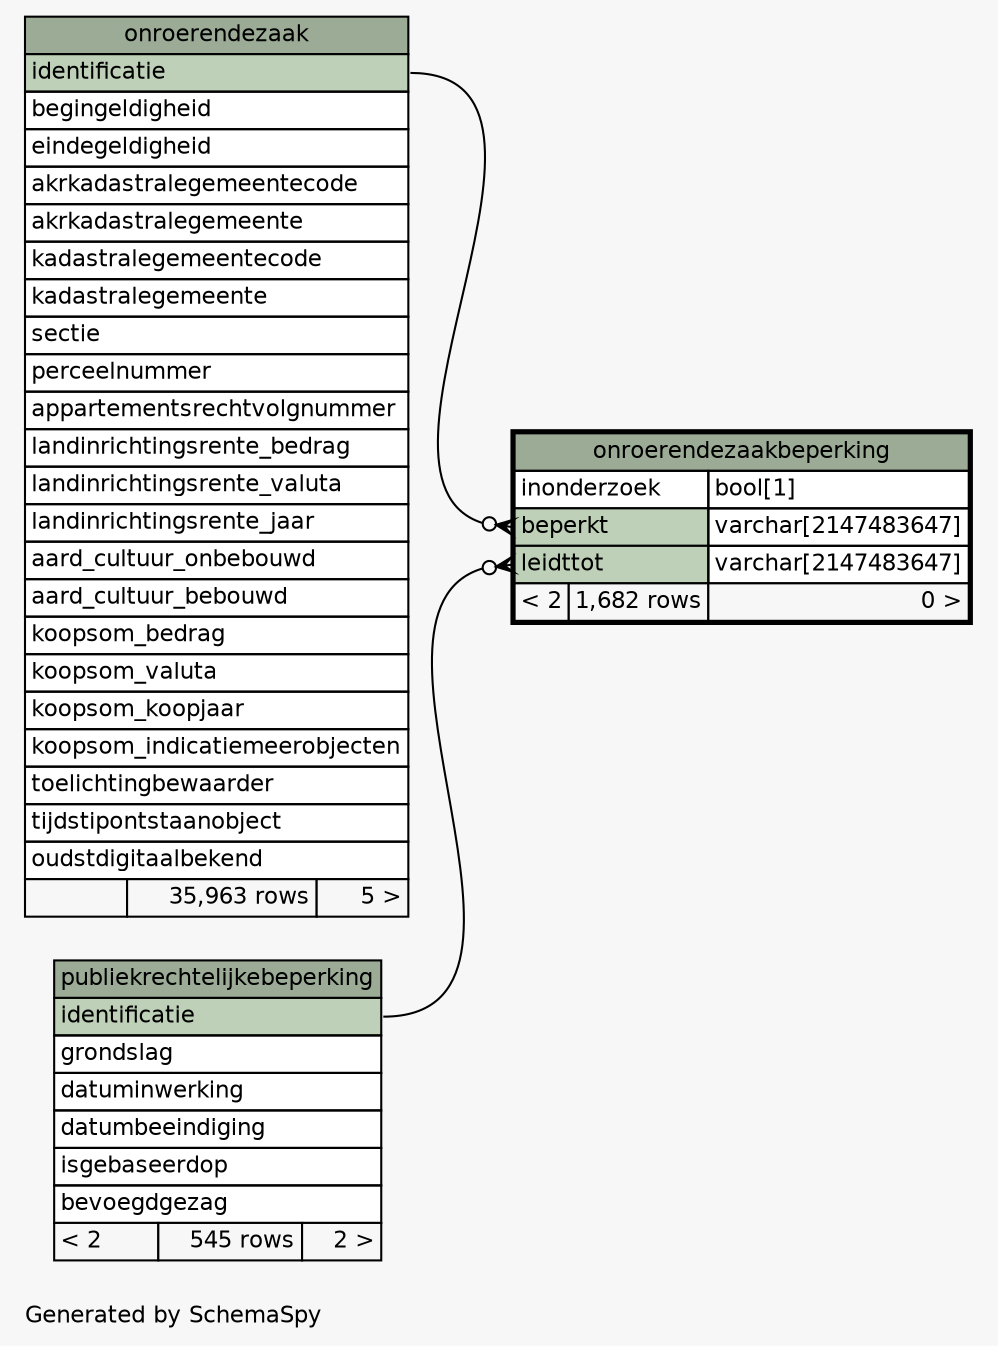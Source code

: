 // dot 2.43.0 on Linux 5.15.0-58-generic
// SchemaSpy rev Unknown
digraph "oneDegreeRelationshipsDiagram" {
  graph [
    rankdir="RL"
    bgcolor="#f7f7f7"
    label="\nGenerated by SchemaSpy"
    labeljust="l"
    nodesep="0.18"
    ranksep="0.46"
    fontname="Helvetica"
    fontsize="11"
  ];
  node [
    fontname="Helvetica"
    fontsize="11"
    shape="plaintext"
  ];
  edge [
    arrowsize="0.8"
  ];
  "onroerendezaakbeperking":"beperkt":w -> "onroerendezaak":"identificatie":e [arrowhead=none dir=back arrowtail=crowodot];
  "onroerendezaakbeperking":"leidttot":w -> "publiekrechtelijkebeperking":"identificatie":e [arrowhead=none dir=back arrowtail=crowodot];
  "onroerendezaak" [
    label=<
    <TABLE BORDER="0" CELLBORDER="1" CELLSPACING="0" BGCOLOR="#ffffff">
      <TR><TD COLSPAN="3" BGCOLOR="#9bab96" ALIGN="CENTER">onroerendezaak</TD></TR>
      <TR><TD PORT="identificatie" COLSPAN="3" BGCOLOR="#bed1b8" ALIGN="LEFT">identificatie</TD></TR>
      <TR><TD PORT="begingeldigheid" COLSPAN="3" ALIGN="LEFT">begingeldigheid</TD></TR>
      <TR><TD PORT="eindegeldigheid" COLSPAN="3" ALIGN="LEFT">eindegeldigheid</TD></TR>
      <TR><TD PORT="akrkadastralegemeentecode" COLSPAN="3" ALIGN="LEFT">akrkadastralegemeentecode</TD></TR>
      <TR><TD PORT="akrkadastralegemeente" COLSPAN="3" ALIGN="LEFT">akrkadastralegemeente</TD></TR>
      <TR><TD PORT="kadastralegemeentecode" COLSPAN="3" ALIGN="LEFT">kadastralegemeentecode</TD></TR>
      <TR><TD PORT="kadastralegemeente" COLSPAN="3" ALIGN="LEFT">kadastralegemeente</TD></TR>
      <TR><TD PORT="sectie" COLSPAN="3" ALIGN="LEFT">sectie</TD></TR>
      <TR><TD PORT="perceelnummer" COLSPAN="3" ALIGN="LEFT">perceelnummer</TD></TR>
      <TR><TD PORT="appartementsrechtvolgnummer" COLSPAN="3" ALIGN="LEFT">appartementsrechtvolgnummer</TD></TR>
      <TR><TD PORT="landinrichtingsrente_bedrag" COLSPAN="3" ALIGN="LEFT">landinrichtingsrente_bedrag</TD></TR>
      <TR><TD PORT="landinrichtingsrente_valuta" COLSPAN="3" ALIGN="LEFT">landinrichtingsrente_valuta</TD></TR>
      <TR><TD PORT="landinrichtingsrente_jaar" COLSPAN="3" ALIGN="LEFT">landinrichtingsrente_jaar</TD></TR>
      <TR><TD PORT="aard_cultuur_onbebouwd" COLSPAN="3" ALIGN="LEFT">aard_cultuur_onbebouwd</TD></TR>
      <TR><TD PORT="aard_cultuur_bebouwd" COLSPAN="3" ALIGN="LEFT">aard_cultuur_bebouwd</TD></TR>
      <TR><TD PORT="koopsom_bedrag" COLSPAN="3" ALIGN="LEFT">koopsom_bedrag</TD></TR>
      <TR><TD PORT="koopsom_valuta" COLSPAN="3" ALIGN="LEFT">koopsom_valuta</TD></TR>
      <TR><TD PORT="koopsom_koopjaar" COLSPAN="3" ALIGN="LEFT">koopsom_koopjaar</TD></TR>
      <TR><TD PORT="koopsom_indicatiemeerobjecten" COLSPAN="3" ALIGN="LEFT">koopsom_indicatiemeerobjecten</TD></TR>
      <TR><TD PORT="toelichtingbewaarder" COLSPAN="3" ALIGN="LEFT">toelichtingbewaarder</TD></TR>
      <TR><TD PORT="tijdstipontstaanobject" COLSPAN="3" ALIGN="LEFT">tijdstipontstaanobject</TD></TR>
      <TR><TD PORT="oudstdigitaalbekend" COLSPAN="3" ALIGN="LEFT">oudstdigitaalbekend</TD></TR>
      <TR><TD ALIGN="LEFT" BGCOLOR="#f7f7f7">  </TD><TD ALIGN="RIGHT" BGCOLOR="#f7f7f7">35,963 rows</TD><TD ALIGN="RIGHT" BGCOLOR="#f7f7f7">5 &gt;</TD></TR>
    </TABLE>>
    URL="onroerendezaak.html"
    tooltip="onroerendezaak"
  ];
  "onroerendezaakbeperking" [
    label=<
    <TABLE BORDER="2" CELLBORDER="1" CELLSPACING="0" BGCOLOR="#ffffff">
      <TR><TD COLSPAN="3" BGCOLOR="#9bab96" ALIGN="CENTER">onroerendezaakbeperking</TD></TR>
      <TR><TD PORT="inonderzoek" COLSPAN="2" ALIGN="LEFT">inonderzoek</TD><TD PORT="inonderzoek.type" ALIGN="LEFT">bool[1]</TD></TR>
      <TR><TD PORT="beperkt" COLSPAN="2" BGCOLOR="#bed1b8" ALIGN="LEFT">beperkt</TD><TD PORT="beperkt.type" ALIGN="LEFT">varchar[2147483647]</TD></TR>
      <TR><TD PORT="leidttot" COLSPAN="2" BGCOLOR="#bed1b8" ALIGN="LEFT">leidttot</TD><TD PORT="leidttot.type" ALIGN="LEFT">varchar[2147483647]</TD></TR>
      <TR><TD ALIGN="LEFT" BGCOLOR="#f7f7f7">&lt; 2</TD><TD ALIGN="RIGHT" BGCOLOR="#f7f7f7">1,682 rows</TD><TD ALIGN="RIGHT" BGCOLOR="#f7f7f7">0 &gt;</TD></TR>
    </TABLE>>
    URL="onroerendezaakbeperking.html"
    tooltip="onroerendezaakbeperking"
  ];
  "publiekrechtelijkebeperking" [
    label=<
    <TABLE BORDER="0" CELLBORDER="1" CELLSPACING="0" BGCOLOR="#ffffff">
      <TR><TD COLSPAN="3" BGCOLOR="#9bab96" ALIGN="CENTER">publiekrechtelijkebeperking</TD></TR>
      <TR><TD PORT="identificatie" COLSPAN="3" BGCOLOR="#bed1b8" ALIGN="LEFT">identificatie</TD></TR>
      <TR><TD PORT="grondslag" COLSPAN="3" ALIGN="LEFT">grondslag</TD></TR>
      <TR><TD PORT="datuminwerking" COLSPAN="3" ALIGN="LEFT">datuminwerking</TD></TR>
      <TR><TD PORT="datumbeeindiging" COLSPAN="3" ALIGN="LEFT">datumbeeindiging</TD></TR>
      <TR><TD PORT="isgebaseerdop" COLSPAN="3" ALIGN="LEFT">isgebaseerdop</TD></TR>
      <TR><TD PORT="bevoegdgezag" COLSPAN="3" ALIGN="LEFT">bevoegdgezag</TD></TR>
      <TR><TD ALIGN="LEFT" BGCOLOR="#f7f7f7">&lt; 2</TD><TD ALIGN="RIGHT" BGCOLOR="#f7f7f7">545 rows</TD><TD ALIGN="RIGHT" BGCOLOR="#f7f7f7">2 &gt;</TD></TR>
    </TABLE>>
    URL="publiekrechtelijkebeperking.html"
    tooltip="publiekrechtelijkebeperking"
  ];
}
